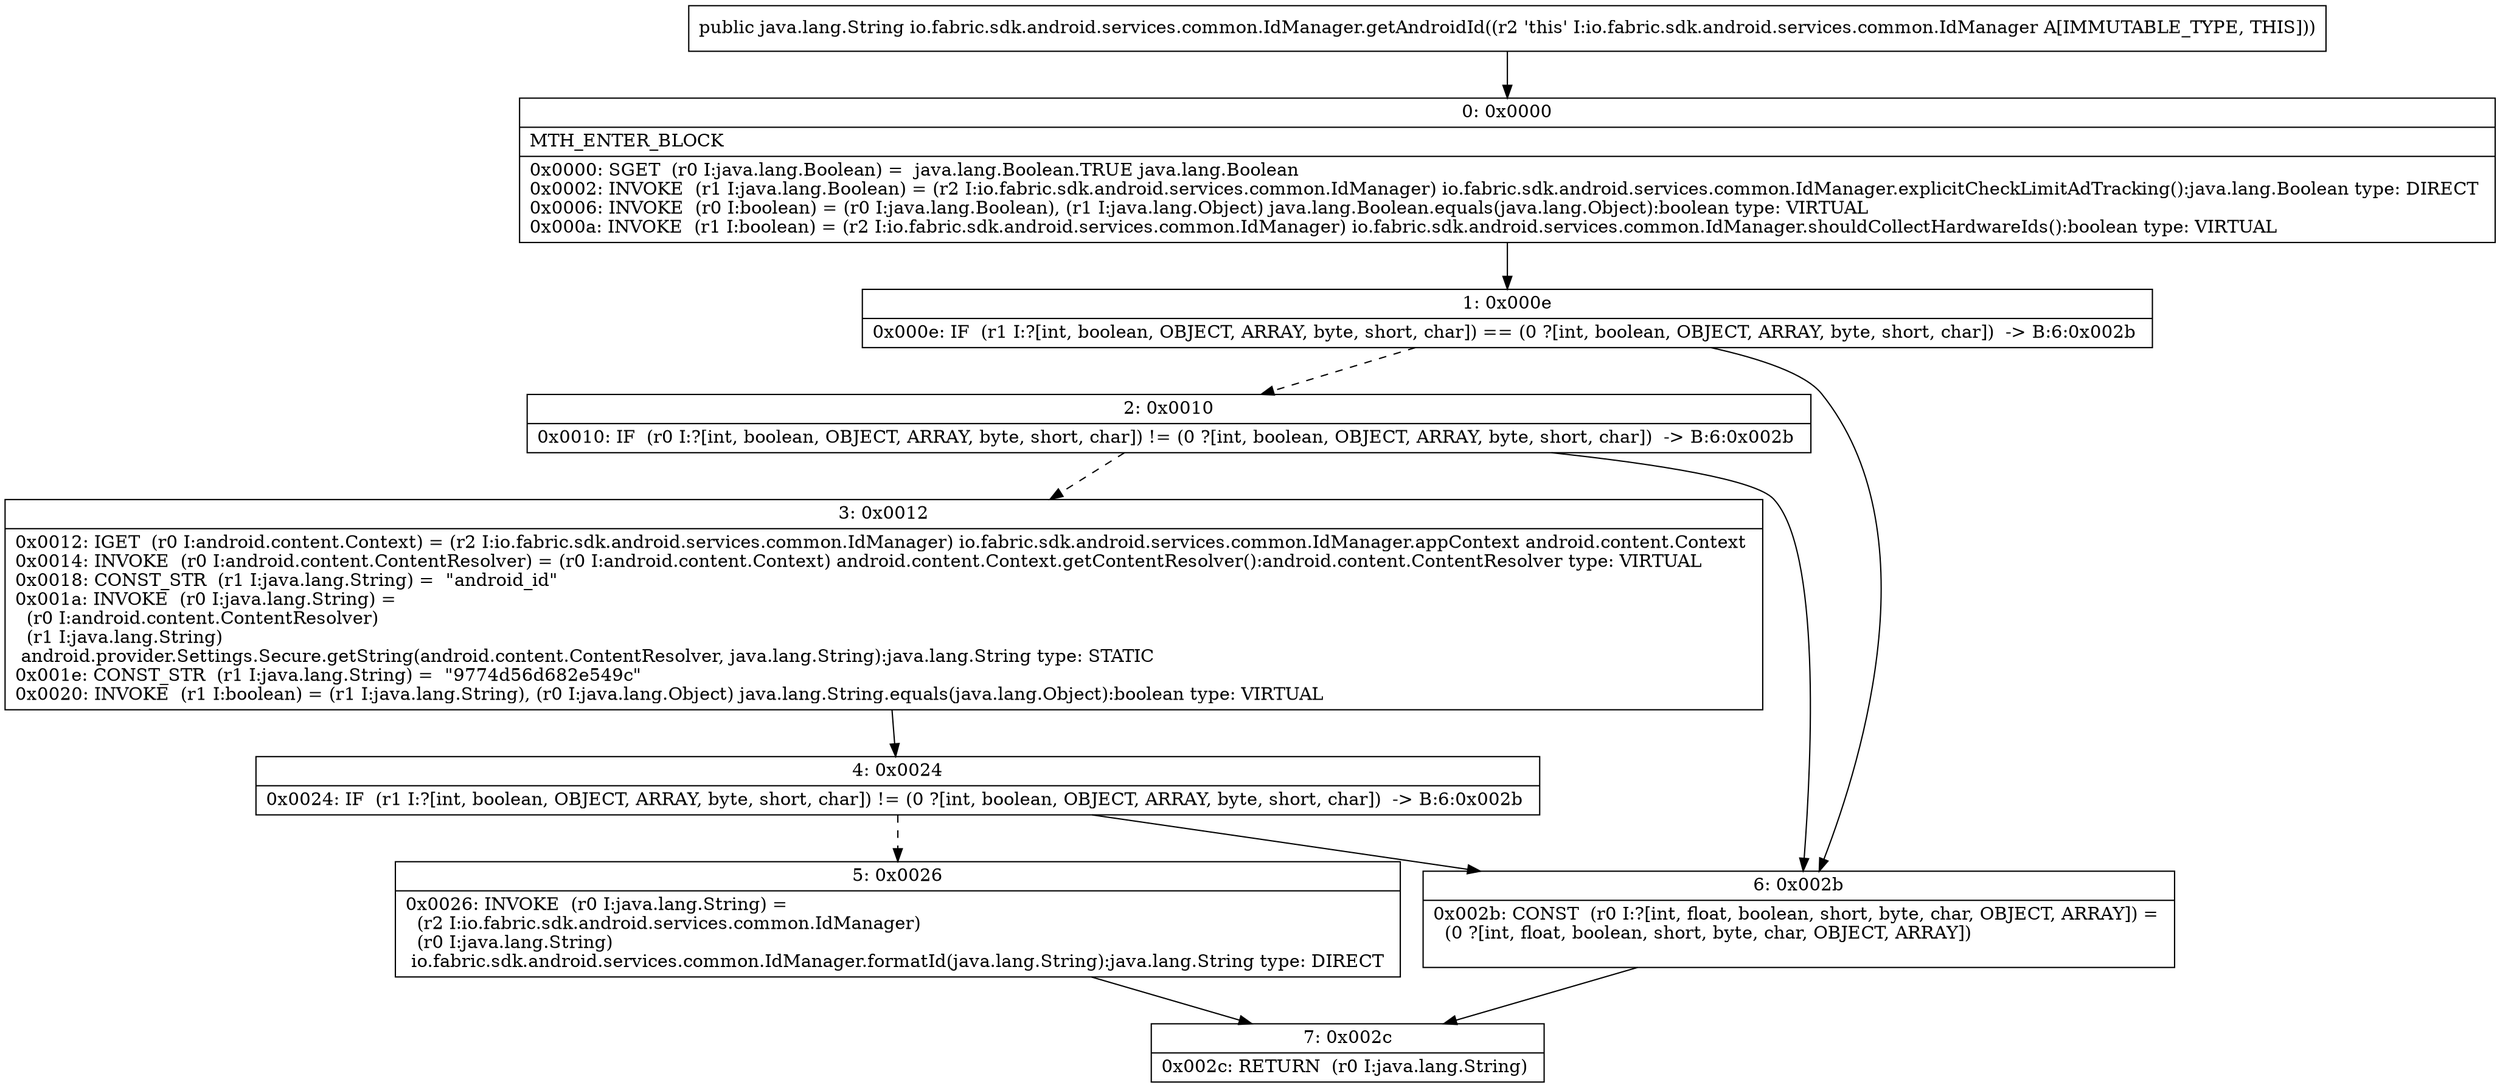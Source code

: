 digraph "CFG forio.fabric.sdk.android.services.common.IdManager.getAndroidId()Ljava\/lang\/String;" {
Node_0 [shape=record,label="{0\:\ 0x0000|MTH_ENTER_BLOCK\l|0x0000: SGET  (r0 I:java.lang.Boolean) =  java.lang.Boolean.TRUE java.lang.Boolean \l0x0002: INVOKE  (r1 I:java.lang.Boolean) = (r2 I:io.fabric.sdk.android.services.common.IdManager) io.fabric.sdk.android.services.common.IdManager.explicitCheckLimitAdTracking():java.lang.Boolean type: DIRECT \l0x0006: INVOKE  (r0 I:boolean) = (r0 I:java.lang.Boolean), (r1 I:java.lang.Object) java.lang.Boolean.equals(java.lang.Object):boolean type: VIRTUAL \l0x000a: INVOKE  (r1 I:boolean) = (r2 I:io.fabric.sdk.android.services.common.IdManager) io.fabric.sdk.android.services.common.IdManager.shouldCollectHardwareIds():boolean type: VIRTUAL \l}"];
Node_1 [shape=record,label="{1\:\ 0x000e|0x000e: IF  (r1 I:?[int, boolean, OBJECT, ARRAY, byte, short, char]) == (0 ?[int, boolean, OBJECT, ARRAY, byte, short, char])  \-\> B:6:0x002b \l}"];
Node_2 [shape=record,label="{2\:\ 0x0010|0x0010: IF  (r0 I:?[int, boolean, OBJECT, ARRAY, byte, short, char]) != (0 ?[int, boolean, OBJECT, ARRAY, byte, short, char])  \-\> B:6:0x002b \l}"];
Node_3 [shape=record,label="{3\:\ 0x0012|0x0012: IGET  (r0 I:android.content.Context) = (r2 I:io.fabric.sdk.android.services.common.IdManager) io.fabric.sdk.android.services.common.IdManager.appContext android.content.Context \l0x0014: INVOKE  (r0 I:android.content.ContentResolver) = (r0 I:android.content.Context) android.content.Context.getContentResolver():android.content.ContentResolver type: VIRTUAL \l0x0018: CONST_STR  (r1 I:java.lang.String) =  \"android_id\" \l0x001a: INVOKE  (r0 I:java.lang.String) = \l  (r0 I:android.content.ContentResolver)\l  (r1 I:java.lang.String)\l android.provider.Settings.Secure.getString(android.content.ContentResolver, java.lang.String):java.lang.String type: STATIC \l0x001e: CONST_STR  (r1 I:java.lang.String) =  \"9774d56d682e549c\" \l0x0020: INVOKE  (r1 I:boolean) = (r1 I:java.lang.String), (r0 I:java.lang.Object) java.lang.String.equals(java.lang.Object):boolean type: VIRTUAL \l}"];
Node_4 [shape=record,label="{4\:\ 0x0024|0x0024: IF  (r1 I:?[int, boolean, OBJECT, ARRAY, byte, short, char]) != (0 ?[int, boolean, OBJECT, ARRAY, byte, short, char])  \-\> B:6:0x002b \l}"];
Node_5 [shape=record,label="{5\:\ 0x0026|0x0026: INVOKE  (r0 I:java.lang.String) = \l  (r2 I:io.fabric.sdk.android.services.common.IdManager)\l  (r0 I:java.lang.String)\l io.fabric.sdk.android.services.common.IdManager.formatId(java.lang.String):java.lang.String type: DIRECT \l}"];
Node_6 [shape=record,label="{6\:\ 0x002b|0x002b: CONST  (r0 I:?[int, float, boolean, short, byte, char, OBJECT, ARRAY]) = \l  (0 ?[int, float, boolean, short, byte, char, OBJECT, ARRAY])\l \l}"];
Node_7 [shape=record,label="{7\:\ 0x002c|0x002c: RETURN  (r0 I:java.lang.String) \l}"];
MethodNode[shape=record,label="{public java.lang.String io.fabric.sdk.android.services.common.IdManager.getAndroidId((r2 'this' I:io.fabric.sdk.android.services.common.IdManager A[IMMUTABLE_TYPE, THIS])) }"];
MethodNode -> Node_0;
Node_0 -> Node_1;
Node_1 -> Node_2[style=dashed];
Node_1 -> Node_6;
Node_2 -> Node_3[style=dashed];
Node_2 -> Node_6;
Node_3 -> Node_4;
Node_4 -> Node_5[style=dashed];
Node_4 -> Node_6;
Node_5 -> Node_7;
Node_6 -> Node_7;
}

